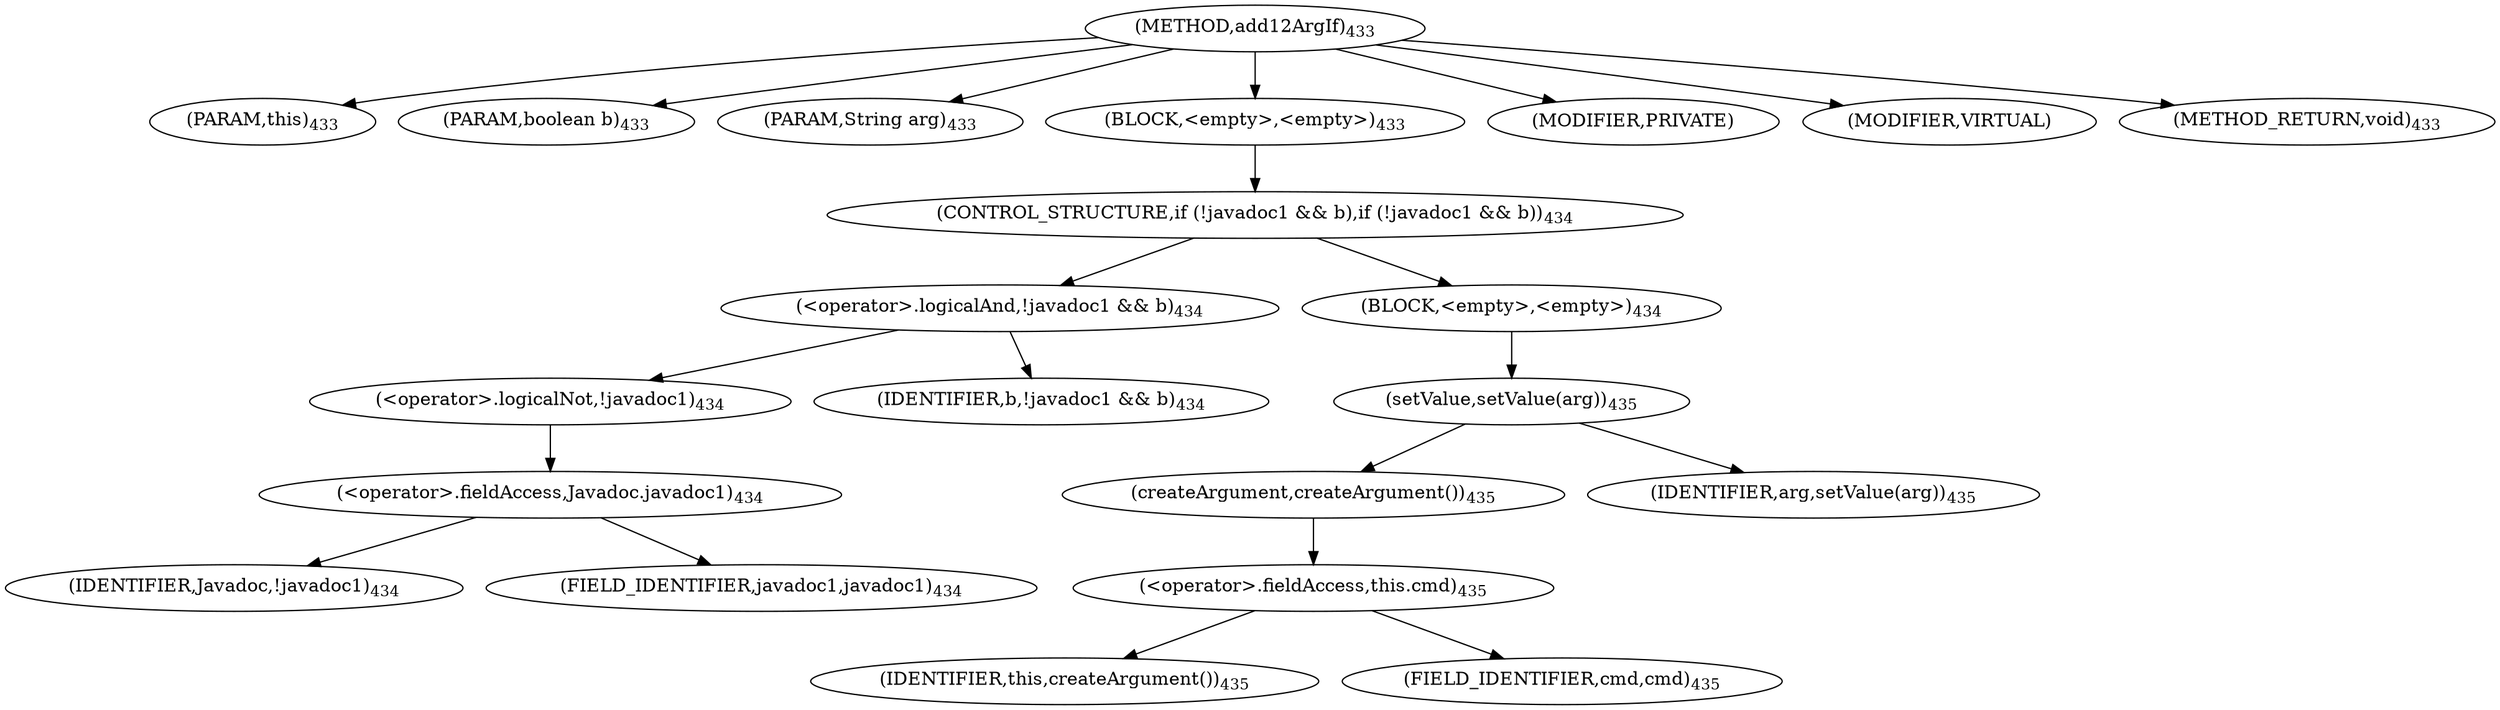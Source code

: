 digraph "add12ArgIf" {  
"840" [label = <(METHOD,add12ArgIf)<SUB>433</SUB>> ]
"841" [label = <(PARAM,this)<SUB>433</SUB>> ]
"842" [label = <(PARAM,boolean b)<SUB>433</SUB>> ]
"843" [label = <(PARAM,String arg)<SUB>433</SUB>> ]
"844" [label = <(BLOCK,&lt;empty&gt;,&lt;empty&gt;)<SUB>433</SUB>> ]
"845" [label = <(CONTROL_STRUCTURE,if (!javadoc1 &amp;&amp; b),if (!javadoc1 &amp;&amp; b))<SUB>434</SUB>> ]
"846" [label = <(&lt;operator&gt;.logicalAnd,!javadoc1 &amp;&amp; b)<SUB>434</SUB>> ]
"847" [label = <(&lt;operator&gt;.logicalNot,!javadoc1)<SUB>434</SUB>> ]
"848" [label = <(&lt;operator&gt;.fieldAccess,Javadoc.javadoc1)<SUB>434</SUB>> ]
"849" [label = <(IDENTIFIER,Javadoc,!javadoc1)<SUB>434</SUB>> ]
"850" [label = <(FIELD_IDENTIFIER,javadoc1,javadoc1)<SUB>434</SUB>> ]
"851" [label = <(IDENTIFIER,b,!javadoc1 &amp;&amp; b)<SUB>434</SUB>> ]
"852" [label = <(BLOCK,&lt;empty&gt;,&lt;empty&gt;)<SUB>434</SUB>> ]
"853" [label = <(setValue,setValue(arg))<SUB>435</SUB>> ]
"854" [label = <(createArgument,createArgument())<SUB>435</SUB>> ]
"855" [label = <(&lt;operator&gt;.fieldAccess,this.cmd)<SUB>435</SUB>> ]
"856" [label = <(IDENTIFIER,this,createArgument())<SUB>435</SUB>> ]
"857" [label = <(FIELD_IDENTIFIER,cmd,cmd)<SUB>435</SUB>> ]
"858" [label = <(IDENTIFIER,arg,setValue(arg))<SUB>435</SUB>> ]
"859" [label = <(MODIFIER,PRIVATE)> ]
"860" [label = <(MODIFIER,VIRTUAL)> ]
"861" [label = <(METHOD_RETURN,void)<SUB>433</SUB>> ]
  "840" -> "841" 
  "840" -> "842" 
  "840" -> "843" 
  "840" -> "844" 
  "840" -> "859" 
  "840" -> "860" 
  "840" -> "861" 
  "844" -> "845" 
  "845" -> "846" 
  "845" -> "852" 
  "846" -> "847" 
  "846" -> "851" 
  "847" -> "848" 
  "848" -> "849" 
  "848" -> "850" 
  "852" -> "853" 
  "853" -> "854" 
  "853" -> "858" 
  "854" -> "855" 
  "855" -> "856" 
  "855" -> "857" 
}
